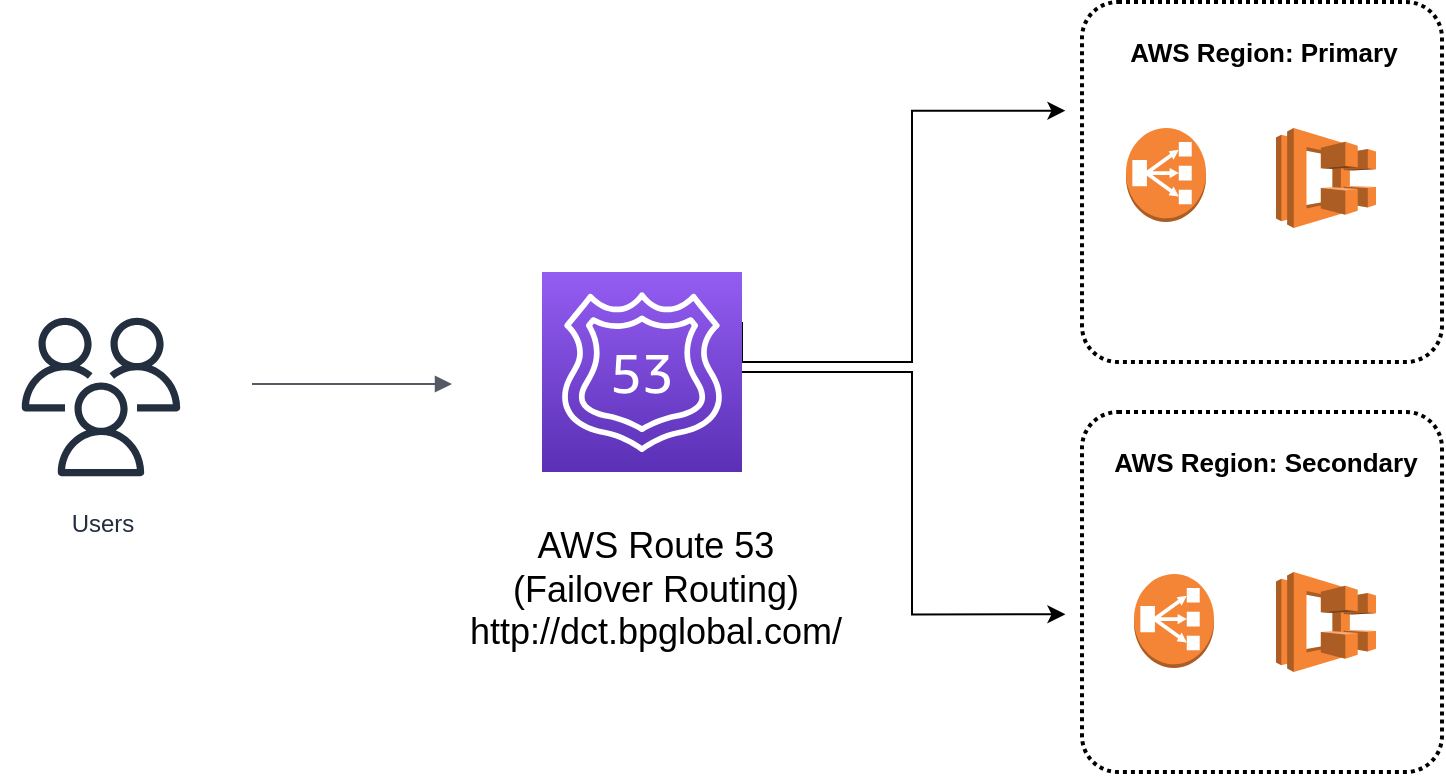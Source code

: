 <mxfile version="20.5.1" type="github">
  <diagram id="gPNRDXiM7bIUu6Y5zwWl" name="Page-1">
    <mxGraphModel dx="910" dy="631" grid="1" gridSize="10" guides="1" tooltips="1" connect="1" arrows="1" fold="1" page="1" pageScale="1" pageWidth="850" pageHeight="1100" math="0" shadow="0">
      <root>
        <mxCell id="0" />
        <mxCell id="1" parent="0" />
        <mxCell id="QKkspK9GR69PJJiekyRh-2" value="" style="rounded=1;arcSize=10;dashed=1;fillColor=none;gradientColor=none;dashPattern=1 1;strokeWidth=2;" vertex="1" parent="1">
          <mxGeometry x="590" y="250" width="180" height="180" as="geometry" />
        </mxCell>
        <mxCell id="QKkspK9GR69PJJiekyRh-3" value="" style="rounded=1;arcSize=10;dashed=1;fillColor=none;gradientColor=none;dashPattern=1 1;strokeWidth=2;" vertex="1" parent="1">
          <mxGeometry x="590" y="455" width="180" height="180" as="geometry" />
        </mxCell>
        <mxCell id="QKkspK9GR69PJJiekyRh-27" style="edgeStyle=orthogonalEdgeStyle;rounded=0;orthogonalLoop=1;jettySize=auto;html=1;exitX=1;exitY=0.25;exitDx=0;exitDy=0;exitPerimeter=0;entryX=-0.046;entryY=0.302;entryDx=0;entryDy=0;entryPerimeter=0;fontSize=13;" edge="1" parent="1" source="QKkspK9GR69PJJiekyRh-4" target="QKkspK9GR69PJJiekyRh-2">
          <mxGeometry relative="1" as="geometry">
            <Array as="points">
              <mxPoint x="420" y="430" />
              <mxPoint x="505" y="430" />
              <mxPoint x="505" y="304" />
            </Array>
          </mxGeometry>
        </mxCell>
        <mxCell id="QKkspK9GR69PJJiekyRh-29" style="edgeStyle=orthogonalEdgeStyle;rounded=0;orthogonalLoop=1;jettySize=auto;html=1;exitX=1;exitY=0.5;exitDx=0;exitDy=0;exitPerimeter=0;entryX=-0.046;entryY=0.562;entryDx=0;entryDy=0;entryPerimeter=0;fontSize=13;" edge="1" parent="1" source="QKkspK9GR69PJJiekyRh-4" target="QKkspK9GR69PJJiekyRh-3">
          <mxGeometry relative="1" as="geometry" />
        </mxCell>
        <mxCell id="QKkspK9GR69PJJiekyRh-4" value="" style="sketch=0;points=[[0,0,0],[0.25,0,0],[0.5,0,0],[0.75,0,0],[1,0,0],[0,1,0],[0.25,1,0],[0.5,1,0],[0.75,1,0],[1,1,0],[0,0.25,0],[0,0.5,0],[0,0.75,0],[1,0.25,0],[1,0.5,0],[1,0.75,0]];outlineConnect=0;fontColor=#232F3E;gradientColor=#945DF2;gradientDirection=north;fillColor=#5A30B5;strokeColor=#ffffff;dashed=0;verticalLabelPosition=bottom;verticalAlign=top;align=center;html=1;fontSize=12;fontStyle=0;aspect=fixed;shape=mxgraph.aws4.resourceIcon;resIcon=mxgraph.aws4.route_53;" vertex="1" parent="1">
          <mxGeometry x="320" y="385" width="100" height="100" as="geometry" />
        </mxCell>
        <mxCell id="QKkspK9GR69PJJiekyRh-5" value="Users" style="sketch=0;outlineConnect=0;fontColor=#232F3E;gradientColor=none;strokeColor=#232F3E;fillColor=#ffffff;dashed=0;verticalLabelPosition=bottom;verticalAlign=top;align=center;html=1;fontSize=12;fontStyle=0;aspect=fixed;shape=mxgraph.aws4.resourceIcon;resIcon=mxgraph.aws4.users;" vertex="1" parent="1">
          <mxGeometry x="50" y="398" width="99" height="99" as="geometry" />
        </mxCell>
        <mxCell id="QKkspK9GR69PJJiekyRh-7" value="" style="outlineConnect=0;dashed=0;verticalLabelPosition=bottom;verticalAlign=top;align=center;html=1;shape=mxgraph.aws3.ecs;fillColor=#F58534;gradientColor=none;" vertex="1" parent="1">
          <mxGeometry x="687" y="535" width="50" height="50" as="geometry" />
        </mxCell>
        <mxCell id="QKkspK9GR69PJJiekyRh-9" value="" style="outlineConnect=0;dashed=0;verticalLabelPosition=bottom;verticalAlign=top;align=center;html=1;shape=mxgraph.aws3.ecs;fillColor=#F58534;gradientColor=none;" vertex="1" parent="1">
          <mxGeometry x="687" y="313" width="50" height="50" as="geometry" />
        </mxCell>
        <mxCell id="QKkspK9GR69PJJiekyRh-10" value="" style="outlineConnect=0;dashed=0;verticalLabelPosition=bottom;verticalAlign=top;align=center;html=1;shape=mxgraph.aws3.classic_load_balancer;fillColor=#F58536;gradientColor=none;" vertex="1" parent="1">
          <mxGeometry x="612" y="313" width="40" height="47" as="geometry" />
        </mxCell>
        <mxCell id="QKkspK9GR69PJJiekyRh-11" value="" style="outlineConnect=0;dashed=0;verticalLabelPosition=bottom;verticalAlign=top;align=center;html=1;shape=mxgraph.aws3.classic_load_balancer;fillColor=#F58536;gradientColor=none;" vertex="1" parent="1">
          <mxGeometry x="616" y="536" width="40" height="47" as="geometry" />
        </mxCell>
        <mxCell id="QKkspK9GR69PJJiekyRh-13" value="" style="edgeStyle=orthogonalEdgeStyle;html=1;endArrow=block;elbow=vertical;startArrow=none;endFill=1;strokeColor=#545B64;rounded=0;" edge="1" parent="1">
          <mxGeometry width="100" relative="1" as="geometry">
            <mxPoint x="175" y="441" as="sourcePoint" />
            <mxPoint x="275" y="441" as="targetPoint" />
          </mxGeometry>
        </mxCell>
        <mxCell id="QKkspK9GR69PJJiekyRh-14" value="&lt;font style=&quot;font-size: 18px;&quot;&gt;AWS Route 53&lt;br&gt;(Failover Routing)&lt;br&gt;http://dct.bpglobal.com/&lt;br&gt;&lt;/font&gt;" style="text;html=1;strokeColor=none;fillColor=none;align=center;verticalAlign=middle;whiteSpace=wrap;rounded=0;" vertex="1" parent="1">
          <mxGeometry x="227" y="501" width="300" height="86" as="geometry" />
        </mxCell>
        <mxCell id="QKkspK9GR69PJJiekyRh-15" value="&lt;font style=&quot;font-size: 13px;&quot;&gt;AWS Region: Primary&lt;/font&gt;" style="text;html=1;strokeColor=none;fillColor=none;align=center;verticalAlign=middle;whiteSpace=wrap;rounded=0;fontSize=13;fontStyle=1" vertex="1" parent="1">
          <mxGeometry x="602" y="260" width="158" height="30" as="geometry" />
        </mxCell>
        <mxCell id="QKkspK9GR69PJJiekyRh-16" value="&lt;font style=&quot;font-size: 13px;&quot;&gt;AWS Region: Secondary&lt;/font&gt;" style="text;html=1;strokeColor=none;fillColor=none;align=center;verticalAlign=middle;whiteSpace=wrap;rounded=0;fontSize=13;fontStyle=1" vertex="1" parent="1">
          <mxGeometry x="603" y="465" width="158" height="30" as="geometry" />
        </mxCell>
      </root>
    </mxGraphModel>
  </diagram>
</mxfile>
